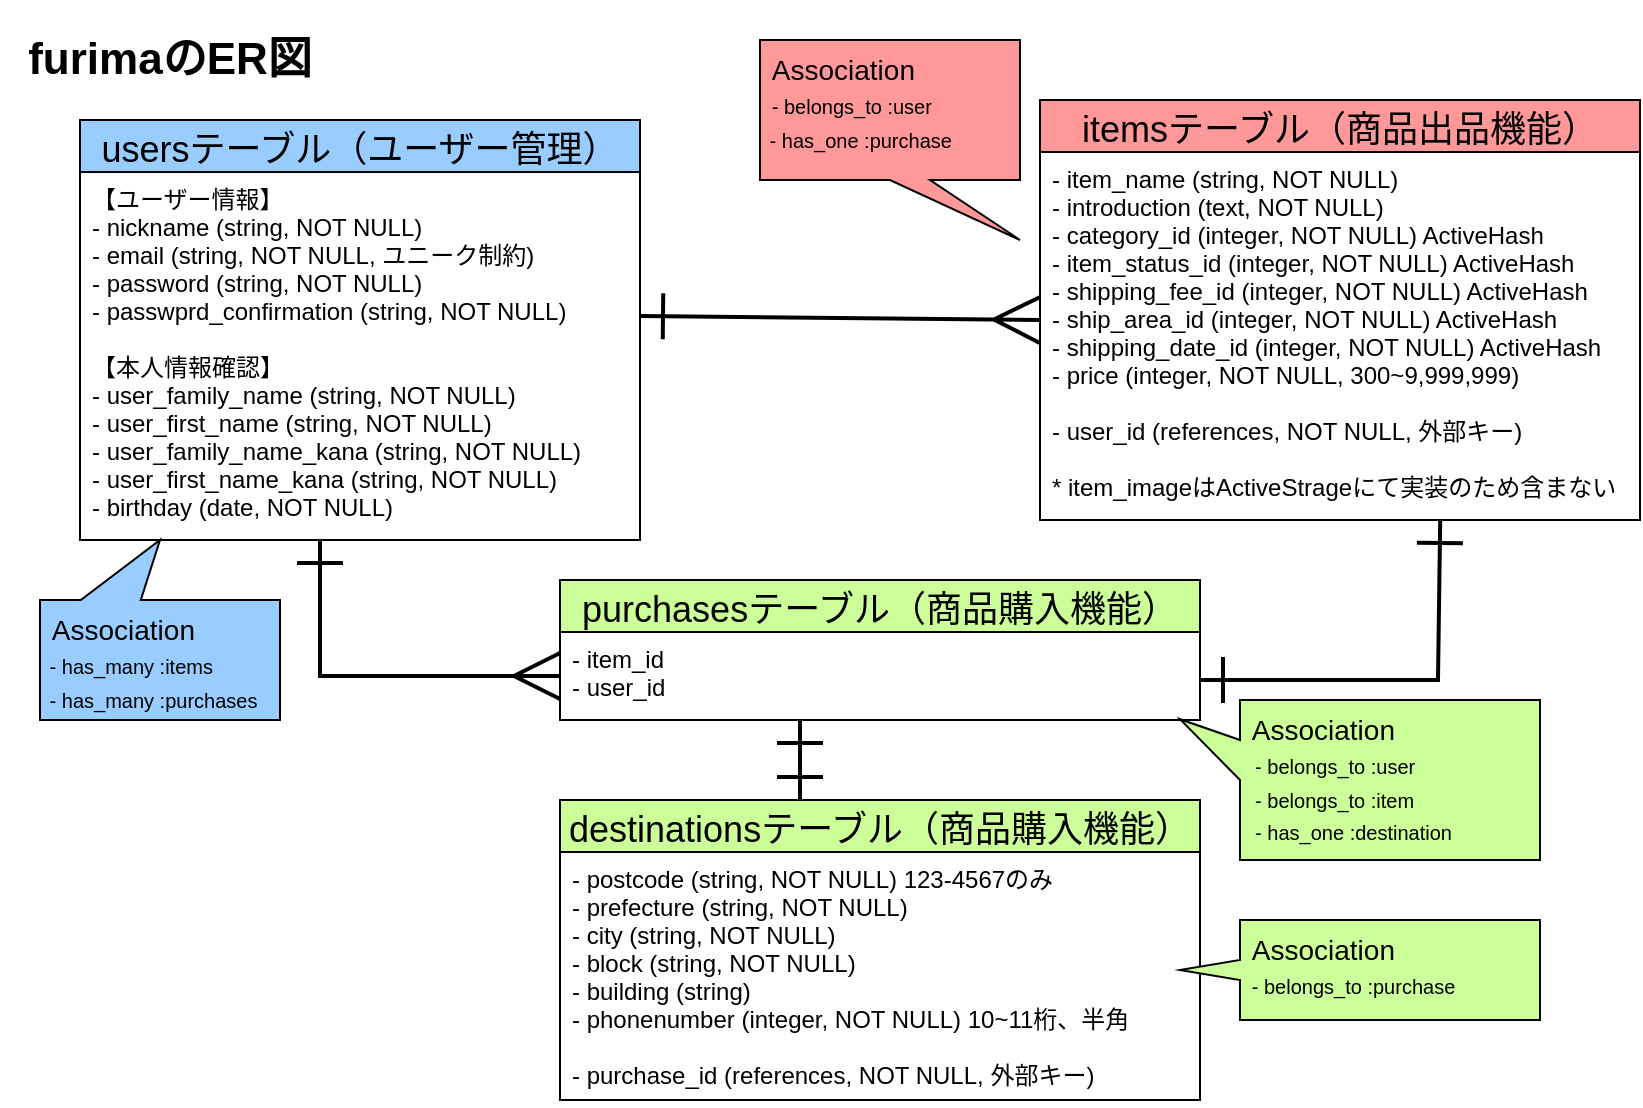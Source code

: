 <mxfile>
    <diagram id="UC4DxwwBIaX8ZpHv0N8B" name="ページ1">
        <mxGraphModel dx="852" dy="540" grid="1" gridSize="10" guides="1" tooltips="1" connect="1" arrows="1" fold="1" page="1" pageScale="1" pageWidth="827" pageHeight="1169" math="0" shadow="0">
            <root>
                <mxCell id="0"/>
                <mxCell id="1" parent="0"/>
                <mxCell id="68" value="furimaのER図" style="text;html=1;strokeColor=none;fillColor=none;align=center;verticalAlign=middle;whiteSpace=wrap;rounded=0;shadow=0;fontSize=22;fontStyle=1" parent="1" vertex="1">
                    <mxGeometry width="170" height="60" as="geometry"/>
                </mxCell>
                <mxCell id="71" value="usersテーブル（ユーザー管理）" style="swimlane;fontStyle=0;childLayout=stackLayout;horizontal=1;startSize=26;horizontalStack=0;resizeParent=1;resizeParentMax=0;resizeLast=0;collapsible=1;marginBottom=0;shadow=0;fontSize=18;verticalAlign=middle;html=0;align=center;swimlaneFillColor=none;fillColor=#99CCFF;" parent="1" vertex="1">
                    <mxGeometry x="40" y="60" width="280" height="210" as="geometry"/>
                </mxCell>
                <mxCell id="72" value="【ユーザー情報】&#10;- nickname (string, NOT NULL)&#10;- email (string, NOT NULL, ユニーク制約)&#10;- password (string, NOT NULL)&#10;- passwprd_confirmation (string, NOT NULL)&#10;&#10;【本人情報確認】&#10;- user_family_name (string, NOT NULL)&#10;- user_first_name (string, NOT NULL)&#10;- user_family_name_kana (string, NOT NULL)&#10;- user_first_name_kana (string, NOT NULL)&#10;- birthday (date, NOT NULL)" style="text;strokeColor=none;fillColor=none;align=left;verticalAlign=top;spacingLeft=4;spacingRight=4;overflow=hidden;rotatable=0;points=[[0,0.5],[1,0.5]];portConstraint=eastwest;" parent="71" vertex="1">
                    <mxGeometry y="26" width="280" height="184" as="geometry"/>
                </mxCell>
                <mxCell id="75" value="itemsテーブル（商品出品機能）" style="swimlane;fontStyle=0;childLayout=stackLayout;horizontal=1;startSize=26;horizontalStack=0;resizeParent=1;resizeParentMax=0;resizeLast=0;collapsible=1;marginBottom=0;shadow=0;fontSize=18;align=center;verticalAlign=middle;html=0;fillColor=#FF9999;" parent="1" vertex="1">
                    <mxGeometry x="520" y="50" width="300" height="210" as="geometry"/>
                </mxCell>
                <mxCell id="76" value="- item_name (string, NOT NULL)&#10;- introduction (text, NOT NULL)&#10;- category_id (integer, NOT NULL) ActiveHash&#10;- item_status_id (integer, NOT NULL) ActiveHash&#10;- shipping_fee_id (integer, NOT NULL) ActiveHash&#10;- ship_area_id (integer, NOT NULL) ActiveHash&#10;- shipping_date_id (integer, NOT NULL) ActiveHash&#10;- price (integer, NOT NULL, 300~9,999,999)&#10;&#10;- user_id (references, NOT NULL, 外部キー)&#10;&#10;* item_imageはActiveStrageにて実装のため含まない" style="text;strokeColor=none;fillColor=none;align=left;verticalAlign=top;spacingLeft=4;spacingRight=4;overflow=hidden;rotatable=0;points=[[0,0.5],[1,0.5]];portConstraint=eastwest;" parent="75" vertex="1">
                    <mxGeometry y="26" width="300" height="184" as="geometry"/>
                </mxCell>
                <mxCell id="80" value="" style="endArrow=ERmany;html=1;rounded=0;fontSize=18;strokeColor=#000000;strokeWidth=2;startArrow=ERone;startFill=0;endFill=0;endSize=20;startSize=20;" parent="1" edge="1">
                    <mxGeometry relative="1" as="geometry">
                        <mxPoint x="320" y="158" as="sourcePoint"/>
                        <mxPoint x="520" y="160" as="targetPoint"/>
                    </mxGeometry>
                </mxCell>
                <mxCell id="85" value="purchasesテーブル（商品購入機能）" style="swimlane;fontStyle=0;childLayout=stackLayout;horizontal=1;startSize=26;horizontalStack=0;resizeParent=1;resizeParentMax=0;resizeLast=0;collapsible=1;marginBottom=0;align=center;fontSize=18;shadow=0;html=0;fillColor=#CCFF99;" parent="1" vertex="1">
                    <mxGeometry x="280" y="290" width="320" height="70" as="geometry"/>
                </mxCell>
                <mxCell id="86" value="- item_id&#10;- user_id" style="text;strokeColor=none;fillColor=none;spacingLeft=4;spacingRight=4;overflow=hidden;rotatable=0;points=[[0,0.5],[1,0.5]];portConstraint=eastwest;fontSize=12;" parent="85" vertex="1">
                    <mxGeometry y="26" width="320" height="44" as="geometry"/>
                </mxCell>
                <mxCell id="89" value="destinationsテーブル（商品購入機能）" style="swimlane;fontStyle=0;childLayout=stackLayout;horizontal=1;startSize=26;horizontalStack=0;resizeParent=1;resizeParentMax=0;resizeLast=0;collapsible=1;marginBottom=0;align=center;fontSize=18;shadow=0;html=0;fillColor=#CCFF99;" parent="1" vertex="1">
                    <mxGeometry x="280" y="400" width="320" height="150" as="geometry"/>
                </mxCell>
                <mxCell id="90" value="- postcode (string, NOT NULL) 123-4567のみ&#10;- prefecture (string, NOT NULL)&#10;- city (string, NOT NULL)&#10;- block (string, NOT NULL)&#10;- building (string)&#10;- phonenumber (integer, NOT NULL) 10~11桁、半角&#10;&#10;- purchase_id (references, NOT NULL, 外部キー)" style="text;strokeColor=none;fillColor=none;spacingLeft=4;spacingRight=4;overflow=hidden;rotatable=0;points=[[0,0.5],[1,0.5]];portConstraint=eastwest;fontSize=12;" parent="89" vertex="1">
                    <mxGeometry y="26" width="320" height="124" as="geometry"/>
                </mxCell>
                <mxCell id="97" value="" style="endArrow=ERone;html=1;rounded=0;fontSize=18;startSize=20;endSize=20;strokeColor=#000000;strokeWidth=2;entryX=0.667;entryY=1;entryDx=0;entryDy=0;entryPerimeter=0;startArrow=ERone;startFill=0;endFill=0;" parent="1" target="76" edge="1">
                    <mxGeometry relative="1" as="geometry">
                        <mxPoint x="600" y="340" as="sourcePoint"/>
                        <mxPoint x="760" y="340" as="targetPoint"/>
                        <Array as="points">
                            <mxPoint x="719" y="340"/>
                        </Array>
                    </mxGeometry>
                </mxCell>
                <mxCell id="106" value="&amp;nbsp;Association&lt;br&gt;&lt;font style=&quot;font-size: 10px&quot;&gt;&amp;nbsp;- has_many :items&lt;br&gt;&amp;nbsp;- has_many :purchases&lt;/font&gt;" style="shape=callout;whiteSpace=wrap;html=1;perimeter=calloutPerimeter;shadow=0;fontSize=14;fillColor=#99CCFF;align=left;verticalAlign=top;flipH=0;flipV=1;size=30;position=0.17;base=30;position2=0.5;" parent="1" vertex="1">
                    <mxGeometry x="20" y="270" width="120" height="90" as="geometry"/>
                </mxCell>
                <mxCell id="107" value="&amp;nbsp;Association&lt;br&gt;&amp;nbsp;&lt;font style=&quot;font-size: 10px&quot;&gt;- belongs_to :user&lt;br&gt;&amp;nbsp;- has_one :purchase&lt;br&gt;&lt;/font&gt;" style="shape=callout;whiteSpace=wrap;html=1;perimeter=calloutPerimeter;shadow=0;fontSize=14;align=left;verticalAlign=top;position2=1;fillColor=#FF9999;" parent="1" vertex="1">
                    <mxGeometry x="380" y="20" width="130" height="100" as="geometry"/>
                </mxCell>
                <mxCell id="108" value="&amp;nbsp;Association&lt;br&gt;&lt;font style=&quot;font-size: 10px&quot;&gt;&amp;nbsp; - belongs_to :user&lt;br&gt;&amp;nbsp; - belongs_to :item&lt;br&gt;&amp;nbsp; - has_one :destination&amp;nbsp;&lt;br&gt;&lt;/font&gt;" style="shape=callout;whiteSpace=wrap;html=1;perimeter=calloutPerimeter;shadow=0;fontSize=14;align=left;verticalAlign=top;flipH=1;direction=north;position2=0.88;fillColor=#CCFF99;" parent="1" vertex="1">
                    <mxGeometry x="590" y="350" width="180" height="80" as="geometry"/>
                </mxCell>
                <mxCell id="109" value="&amp;nbsp;Association&lt;br&gt;&amp;nbsp;&lt;font style=&quot;font-size: 10px&quot;&gt;- belongs_to :purchase&lt;/font&gt;" style="shape=callout;whiteSpace=wrap;html=1;perimeter=calloutPerimeter;shadow=0;fontSize=14;align=left;verticalAlign=top;direction=south;position2=0.5;flipV=0;flipH=0;size=30;position=0.4;base=10;fillColor=#CCFF99;" parent="1" vertex="1">
                    <mxGeometry x="590" y="460" width="180" height="50" as="geometry"/>
                </mxCell>
                <mxCell id="100" value="" style="endArrow=ERone;html=1;rounded=0;fontSize=18;startSize=20;endSize=20;strokeColor=#000000;strokeWidth=2;entryX=0.375;entryY=0;entryDx=0;entryDy=0;entryPerimeter=0;startArrow=ERone;startFill=0;endFill=0;" parent="1" target="89" edge="1">
                    <mxGeometry relative="1" as="geometry">
                        <mxPoint x="400" y="360" as="sourcePoint"/>
                        <mxPoint x="560" y="350" as="targetPoint"/>
                    </mxGeometry>
                </mxCell>
                <mxCell id="110" value="" style="endArrow=ERmany;html=1;rounded=0;fontSize=14;startSize=20;endSize=20;strokeColor=#000000;strokeWidth=2;entryX=0;entryY=0.5;entryDx=0;entryDy=0;startArrow=ERone;startFill=0;endFill=0;" parent="1" target="86" edge="1">
                    <mxGeometry relative="1" as="geometry">
                        <mxPoint x="160" y="270" as="sourcePoint"/>
                        <mxPoint x="320" y="270" as="targetPoint"/>
                        <Array as="points">
                            <mxPoint x="160" y="338"/>
                        </Array>
                    </mxGeometry>
                </mxCell>
            </root>
        </mxGraphModel>
    </diagram>
</mxfile>